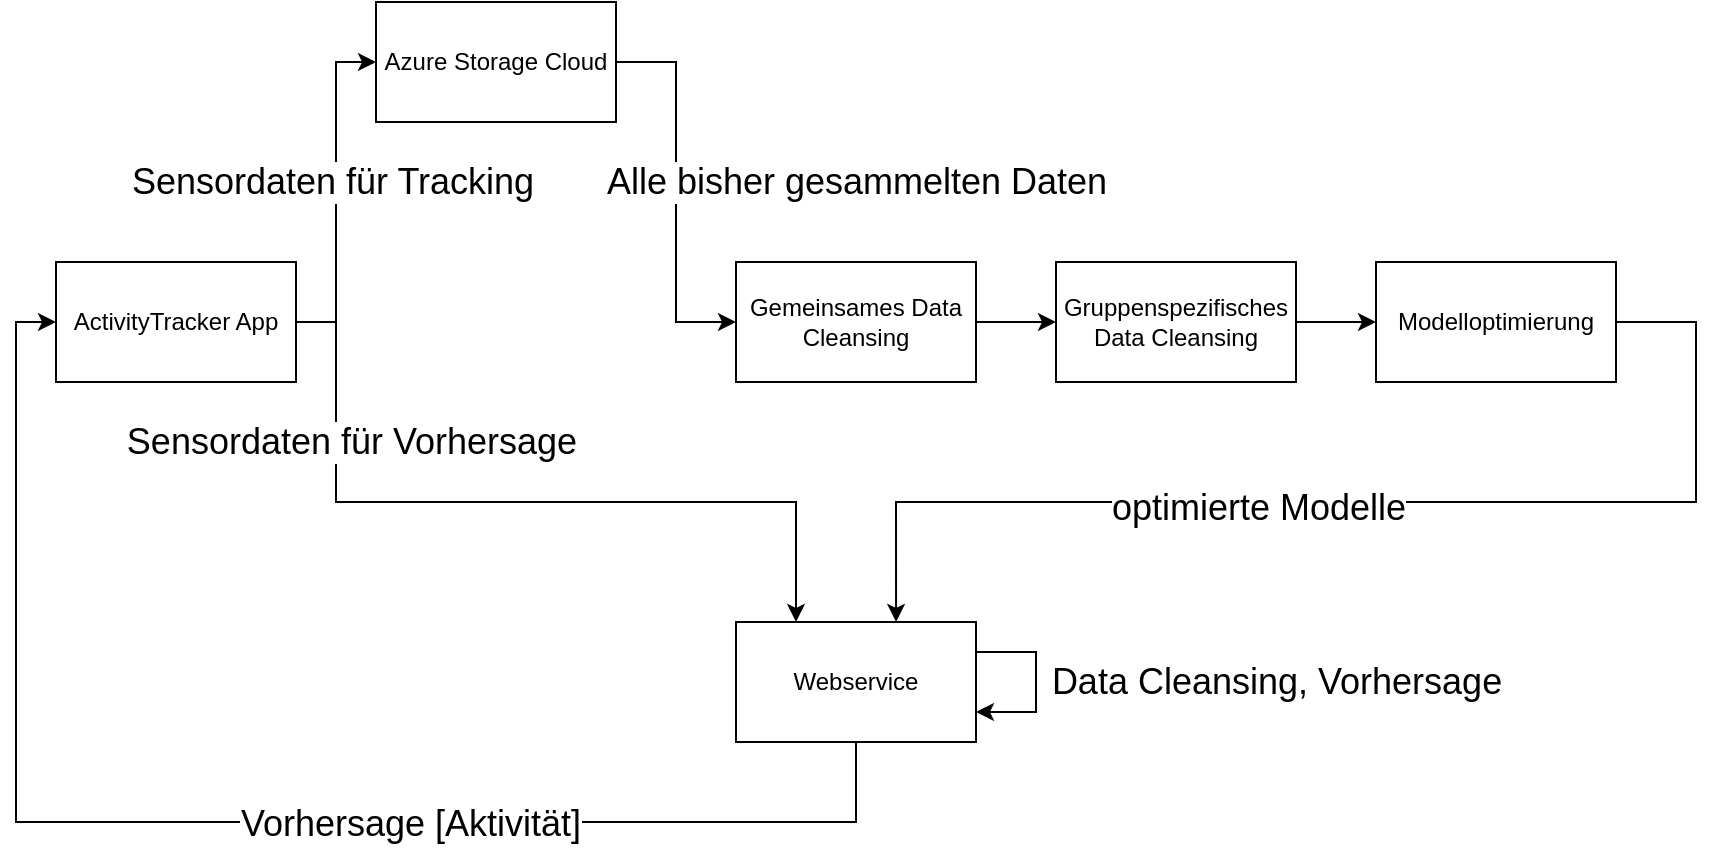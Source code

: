 <mxfile version="19.0.3" type="device"><diagram id="2W54Ex3f8ri1nAt0gEyG" name="Page-1"><mxGraphModel dx="1385" dy="740" grid="1" gridSize="10" guides="1" tooltips="1" connect="1" arrows="1" fold="1" page="1" pageScale="1" pageWidth="1169" pageHeight="827" math="0" shadow="0"><root><mxCell id="0"/><mxCell id="1" parent="0"/><mxCell id="LJimnZFca4OGI4E58Eaa-6" style="edgeStyle=orthogonalEdgeStyle;rounded=0;orthogonalLoop=1;jettySize=auto;html=1;exitX=1;exitY=0.5;exitDx=0;exitDy=0;entryX=0;entryY=0.5;entryDx=0;entryDy=0;" edge="1" parent="1" source="LJimnZFca4OGI4E58Eaa-1" target="LJimnZFca4OGI4E58Eaa-2"><mxGeometry relative="1" as="geometry"/></mxCell><mxCell id="LJimnZFca4OGI4E58Eaa-15" value="&lt;font style=&quot;font-size: 18px;&quot;&gt;Sensordaten für Tracking&lt;/font&gt;" style="edgeLabel;html=1;align=center;verticalAlign=middle;resizable=0;points=[];" vertex="1" connectable="0" parent="LJimnZFca4OGI4E58Eaa-6"><mxGeometry x="0.353" y="2" relative="1" as="geometry"><mxPoint y="25" as="offset"/></mxGeometry></mxCell><mxCell id="LJimnZFca4OGI4E58Eaa-20" style="edgeStyle=orthogonalEdgeStyle;rounded=0;orthogonalLoop=1;jettySize=auto;html=1;exitX=1;exitY=0.5;exitDx=0;exitDy=0;entryX=0.25;entryY=0;entryDx=0;entryDy=0;" edge="1" parent="1" source="LJimnZFca4OGI4E58Eaa-1" target="LJimnZFca4OGI4E58Eaa-14"><mxGeometry relative="1" as="geometry"><Array as="points"><mxPoint x="320" y="270"/><mxPoint x="320" y="360"/><mxPoint x="550" y="360"/></Array></mxGeometry></mxCell><mxCell id="LJimnZFca4OGI4E58Eaa-21" value="&lt;font style=&quot;font-size: 18px;&quot;&gt;Sensordaten für Vorhersage&amp;nbsp;&lt;/font&gt;" style="edgeLabel;html=1;align=center;verticalAlign=middle;resizable=0;points=[];" vertex="1" connectable="0" parent="LJimnZFca4OGI4E58Eaa-20"><mxGeometry x="-0.621" y="3" relative="1" as="geometry"><mxPoint x="7" y="4" as="offset"/></mxGeometry></mxCell><mxCell id="LJimnZFca4OGI4E58Eaa-1" value="ActivityTracker App" style="rounded=0;whiteSpace=wrap;html=1;" vertex="1" parent="1"><mxGeometry x="180" y="240" width="120" height="60" as="geometry"/></mxCell><mxCell id="LJimnZFca4OGI4E58Eaa-8" style="edgeStyle=orthogonalEdgeStyle;rounded=0;orthogonalLoop=1;jettySize=auto;html=1;exitX=1;exitY=0.5;exitDx=0;exitDy=0;entryX=0;entryY=0.5;entryDx=0;entryDy=0;" edge="1" parent="1" source="LJimnZFca4OGI4E58Eaa-2" target="LJimnZFca4OGI4E58Eaa-3"><mxGeometry relative="1" as="geometry"/></mxCell><mxCell id="LJimnZFca4OGI4E58Eaa-26" value="Alle bisher gesammelten Daten" style="edgeLabel;html=1;align=center;verticalAlign=middle;resizable=0;points=[];fontSize=18;" vertex="1" connectable="0" parent="LJimnZFca4OGI4E58Eaa-8"><mxGeometry x="-0.158" y="3" relative="1" as="geometry"><mxPoint x="87" y="10" as="offset"/></mxGeometry></mxCell><mxCell id="LJimnZFca4OGI4E58Eaa-2" value="Azure Storage Cloud" style="rounded=0;whiteSpace=wrap;html=1;" vertex="1" parent="1"><mxGeometry x="340" y="110" width="120" height="60" as="geometry"/></mxCell><mxCell id="LJimnZFca4OGI4E58Eaa-9" style="edgeStyle=orthogonalEdgeStyle;rounded=0;orthogonalLoop=1;jettySize=auto;html=1;exitX=1;exitY=0.5;exitDx=0;exitDy=0;entryX=0;entryY=0.5;entryDx=0;entryDy=0;" edge="1" parent="1" source="LJimnZFca4OGI4E58Eaa-3" target="LJimnZFca4OGI4E58Eaa-4"><mxGeometry relative="1" as="geometry"/></mxCell><mxCell id="LJimnZFca4OGI4E58Eaa-3" value="Gemeinsames Data Cleansing" style="rounded=0;whiteSpace=wrap;html=1;" vertex="1" parent="1"><mxGeometry x="520" y="240" width="120" height="60" as="geometry"/></mxCell><mxCell id="LJimnZFca4OGI4E58Eaa-4" value="Gruppenspezifisches Data Cleansing" style="rounded=0;whiteSpace=wrap;html=1;" vertex="1" parent="1"><mxGeometry x="680" y="240" width="120" height="60" as="geometry"/></mxCell><mxCell id="LJimnZFca4OGI4E58Eaa-13" style="edgeStyle=orthogonalEdgeStyle;rounded=0;orthogonalLoop=1;jettySize=auto;html=1;exitX=1;exitY=0.5;exitDx=0;exitDy=0;entryX=0;entryY=0.5;entryDx=0;entryDy=0;" edge="1" parent="1" source="LJimnZFca4OGI4E58Eaa-4" target="LJimnZFca4OGI4E58Eaa-12"><mxGeometry relative="1" as="geometry"><mxPoint x="940" y="270" as="sourcePoint"/></mxGeometry></mxCell><mxCell id="LJimnZFca4OGI4E58Eaa-17" style="edgeStyle=orthogonalEdgeStyle;rounded=0;orthogonalLoop=1;jettySize=auto;html=1;exitX=1;exitY=0.5;exitDx=0;exitDy=0;entryX=0.667;entryY=0;entryDx=0;entryDy=0;entryPerimeter=0;" edge="1" parent="1" source="LJimnZFca4OGI4E58Eaa-12" target="LJimnZFca4OGI4E58Eaa-14"><mxGeometry relative="1" as="geometry"><Array as="points"><mxPoint x="1000" y="270"/><mxPoint x="1000" y="360"/><mxPoint x="600" y="360"/></Array></mxGeometry></mxCell><mxCell id="LJimnZFca4OGI4E58Eaa-18" value="&lt;font style=&quot;font-size: 18px;&quot;&gt;optimierte Modelle&lt;/font&gt;" style="edgeLabel;html=1;align=center;verticalAlign=middle;resizable=0;points=[];" vertex="1" connectable="0" parent="LJimnZFca4OGI4E58Eaa-17"><mxGeometry x="-0.147" y="-3" relative="1" as="geometry"><mxPoint x="-98" y="6" as="offset"/></mxGeometry></mxCell><mxCell id="LJimnZFca4OGI4E58Eaa-12" value="Modelloptimierung" style="rounded=0;whiteSpace=wrap;html=1;" vertex="1" parent="1"><mxGeometry x="840" y="240" width="120" height="60" as="geometry"/></mxCell><mxCell id="LJimnZFca4OGI4E58Eaa-22" style="edgeStyle=orthogonalEdgeStyle;rounded=0;orthogonalLoop=1;jettySize=auto;html=1;exitX=0.5;exitY=1;exitDx=0;exitDy=0;entryX=0;entryY=0.5;entryDx=0;entryDy=0;" edge="1" parent="1" source="LJimnZFca4OGI4E58Eaa-14" target="LJimnZFca4OGI4E58Eaa-1"><mxGeometry relative="1" as="geometry"><Array as="points"><mxPoint x="580" y="520"/><mxPoint x="160" y="520"/><mxPoint x="160" y="270"/></Array></mxGeometry></mxCell><mxCell id="LJimnZFca4OGI4E58Eaa-23" value="&lt;font style=&quot;font-size: 18px;&quot;&gt;Vorhersage [Aktivität]&lt;/font&gt;" style="edgeLabel;html=1;align=center;verticalAlign=middle;resizable=0;points=[];" vertex="1" connectable="0" parent="LJimnZFca4OGI4E58Eaa-22"><mxGeometry x="-0.278" y="1" relative="1" as="geometry"><mxPoint as="offset"/></mxGeometry></mxCell><mxCell id="LJimnZFca4OGI4E58Eaa-14" value="Webservice" style="rounded=0;whiteSpace=wrap;html=1;" vertex="1" parent="1"><mxGeometry x="520" y="420" width="120" height="60" as="geometry"/></mxCell><mxCell id="LJimnZFca4OGI4E58Eaa-24" style="edgeStyle=orthogonalEdgeStyle;rounded=0;orthogonalLoop=1;jettySize=auto;html=1;exitX=1;exitY=0.25;exitDx=0;exitDy=0;entryX=1;entryY=0.75;entryDx=0;entryDy=0;fontSize=18;" edge="1" parent="1" source="LJimnZFca4OGI4E58Eaa-14" target="LJimnZFca4OGI4E58Eaa-14"><mxGeometry relative="1" as="geometry"><Array as="points"><mxPoint x="670" y="435"/><mxPoint x="670" y="465"/></Array></mxGeometry></mxCell><mxCell id="LJimnZFca4OGI4E58Eaa-25" value="Data Cleansing, Vorhersage" style="edgeLabel;html=1;align=center;verticalAlign=middle;resizable=0;points=[];fontSize=18;" vertex="1" connectable="0" parent="LJimnZFca4OGI4E58Eaa-24"><mxGeometry x="-0.219" relative="1" as="geometry"><mxPoint x="120" y="10" as="offset"/></mxGeometry></mxCell></root></mxGraphModel></diagram></mxfile>